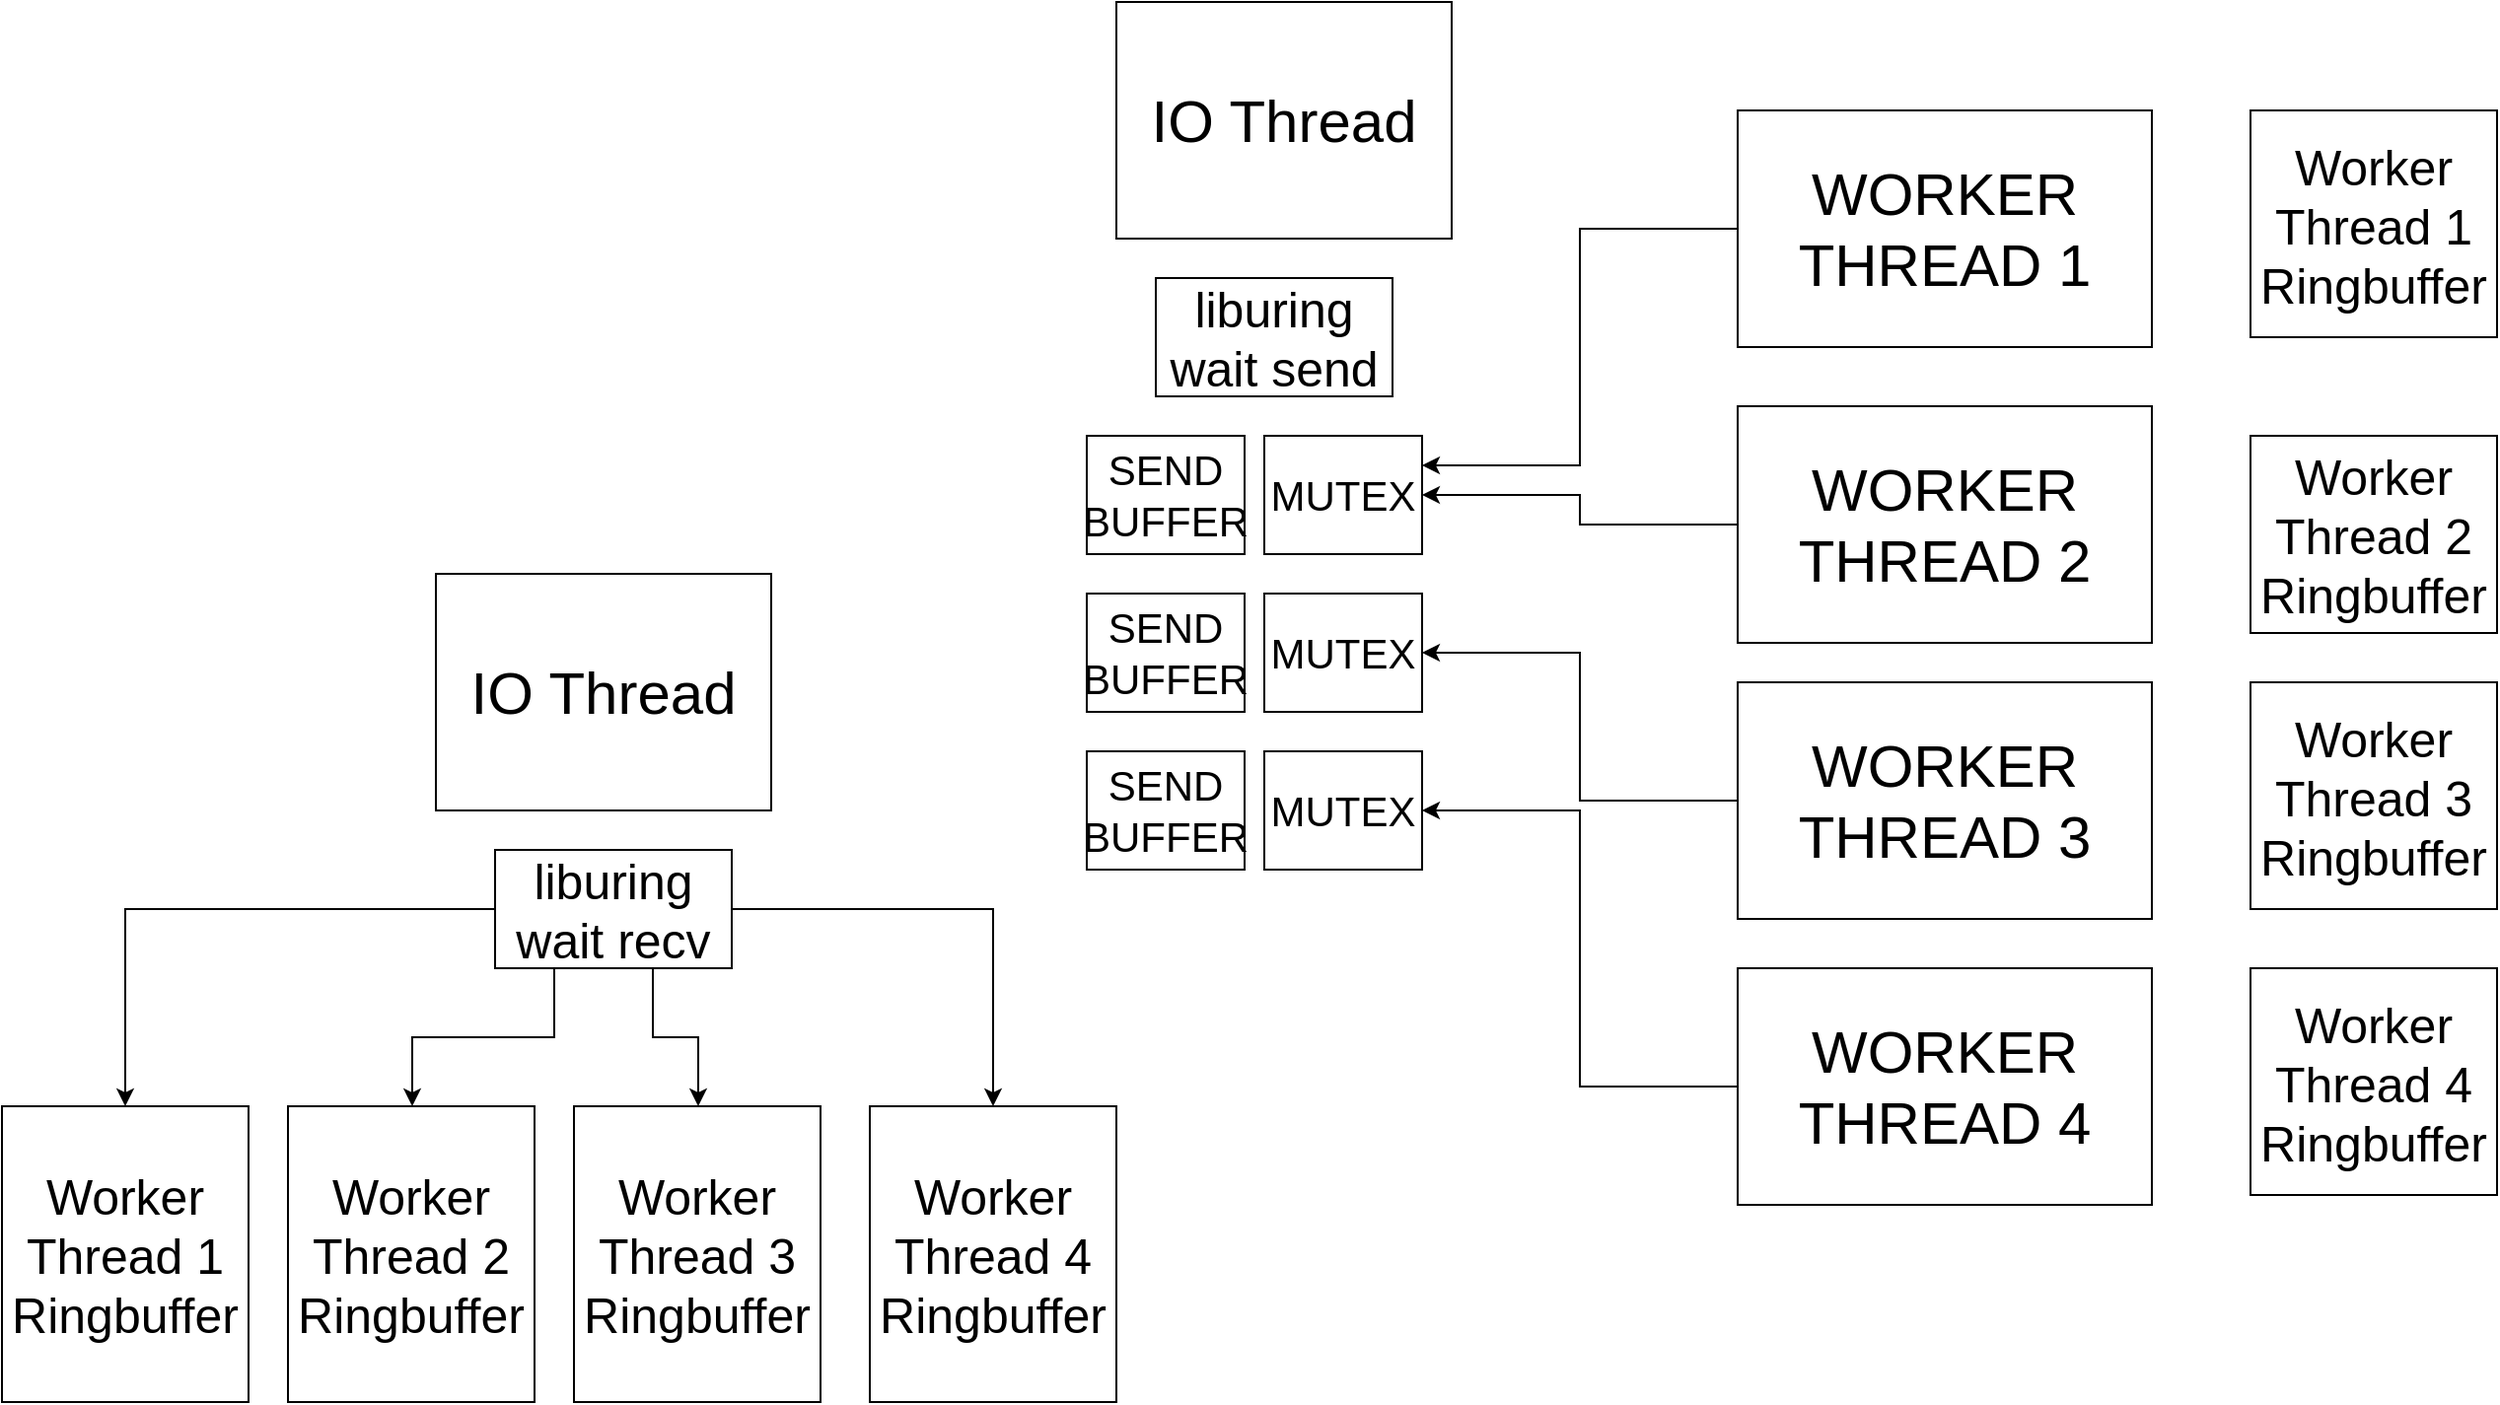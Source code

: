 <mxfile version="21.6.8" type="device">
  <diagram name="Page-1" id="aIvIAXKrWWIR7JvbaUUY">
    <mxGraphModel dx="3098" dy="2818" grid="1" gridSize="10" guides="1" tooltips="1" connect="1" arrows="1" fold="1" page="1" pageScale="1" pageWidth="2000" pageHeight="2000" math="0" shadow="0">
      <root>
        <mxCell id="0" />
        <mxCell id="1" parent="0" />
        <mxCell id="OQC-WP1-0CErDjN2q-YV-1" value="&lt;font style=&quot;font-size: 30px;&quot;&gt;IO Thread&lt;/font&gt;" style="rounded=0;whiteSpace=wrap;html=1;" vertex="1" parent="1">
          <mxGeometry x="485" y="-10" width="170" height="120" as="geometry" />
        </mxCell>
        <mxCell id="OQC-WP1-0CErDjN2q-YV-2" value="&lt;font style=&quot;font-size: 21px;&quot;&gt;SEND BUFFER&lt;/font&gt;" style="rounded=0;whiteSpace=wrap;html=1;" vertex="1" parent="1">
          <mxGeometry x="470" y="210" width="80" height="60" as="geometry" />
        </mxCell>
        <mxCell id="OQC-WP1-0CErDjN2q-YV-14" style="edgeStyle=orthogonalEdgeStyle;rounded=0;orthogonalLoop=1;jettySize=auto;html=1;entryX=1;entryY=0.25;entryDx=0;entryDy=0;" edge="1" parent="1" source="OQC-WP1-0CErDjN2q-YV-4" target="OQC-WP1-0CErDjN2q-YV-10">
          <mxGeometry relative="1" as="geometry" />
        </mxCell>
        <mxCell id="OQC-WP1-0CErDjN2q-YV-4" value="&lt;font style=&quot;font-size: 30px;&quot;&gt;WORKER THREAD 1&lt;/font&gt;" style="rounded=0;whiteSpace=wrap;html=1;" vertex="1" parent="1">
          <mxGeometry x="800" y="45" width="210" height="120" as="geometry" />
        </mxCell>
        <mxCell id="OQC-WP1-0CErDjN2q-YV-15" style="edgeStyle=orthogonalEdgeStyle;rounded=0;orthogonalLoop=1;jettySize=auto;html=1;entryX=1;entryY=0.5;entryDx=0;entryDy=0;" edge="1" parent="1" source="OQC-WP1-0CErDjN2q-YV-5" target="OQC-WP1-0CErDjN2q-YV-10">
          <mxGeometry relative="1" as="geometry" />
        </mxCell>
        <mxCell id="OQC-WP1-0CErDjN2q-YV-5" value="&lt;font style=&quot;font-size: 30px;&quot;&gt;WORKER THREAD 2&lt;/font&gt;" style="rounded=0;whiteSpace=wrap;html=1;" vertex="1" parent="1">
          <mxGeometry x="800" y="195" width="210" height="120" as="geometry" />
        </mxCell>
        <mxCell id="OQC-WP1-0CErDjN2q-YV-16" style="edgeStyle=orthogonalEdgeStyle;rounded=0;orthogonalLoop=1;jettySize=auto;html=1;entryX=1;entryY=0.5;entryDx=0;entryDy=0;" edge="1" parent="1" source="OQC-WP1-0CErDjN2q-YV-6" target="OQC-WP1-0CErDjN2q-YV-11">
          <mxGeometry relative="1" as="geometry" />
        </mxCell>
        <mxCell id="OQC-WP1-0CErDjN2q-YV-6" value="&lt;font style=&quot;font-size: 30px;&quot;&gt;WORKER THREAD 3&lt;/font&gt;" style="rounded=0;whiteSpace=wrap;html=1;" vertex="1" parent="1">
          <mxGeometry x="800" y="335" width="210" height="120" as="geometry" />
        </mxCell>
        <mxCell id="OQC-WP1-0CErDjN2q-YV-7" value="&lt;font style=&quot;font-size: 21px;&quot;&gt;SEND BUFFER&lt;/font&gt;" style="rounded=0;whiteSpace=wrap;html=1;" vertex="1" parent="1">
          <mxGeometry x="470" y="290" width="80" height="60" as="geometry" />
        </mxCell>
        <mxCell id="OQC-WP1-0CErDjN2q-YV-8" value="&lt;font style=&quot;font-size: 21px;&quot;&gt;SEND BUFFER&lt;/font&gt;" style="rounded=0;whiteSpace=wrap;html=1;" vertex="1" parent="1">
          <mxGeometry x="470" y="370" width="80" height="60" as="geometry" />
        </mxCell>
        <mxCell id="OQC-WP1-0CErDjN2q-YV-9" value="&lt;font style=&quot;font-size: 25px;&quot;&gt;liburing wait send&lt;/font&gt;" style="rounded=0;whiteSpace=wrap;html=1;" vertex="1" parent="1">
          <mxGeometry x="505" y="130" width="120" height="60" as="geometry" />
        </mxCell>
        <mxCell id="OQC-WP1-0CErDjN2q-YV-10" value="&lt;font style=&quot;font-size: 21px;&quot;&gt;MUTEX&lt;/font&gt;" style="rounded=0;whiteSpace=wrap;html=1;" vertex="1" parent="1">
          <mxGeometry x="560" y="210" width="80" height="60" as="geometry" />
        </mxCell>
        <mxCell id="OQC-WP1-0CErDjN2q-YV-11" value="&lt;font style=&quot;font-size: 21px;&quot;&gt;MUTEX&lt;/font&gt;" style="rounded=0;whiteSpace=wrap;html=1;" vertex="1" parent="1">
          <mxGeometry x="560" y="290" width="80" height="60" as="geometry" />
        </mxCell>
        <mxCell id="OQC-WP1-0CErDjN2q-YV-12" value="&lt;font style=&quot;font-size: 21px;&quot;&gt;MUTEX&lt;/font&gt;" style="rounded=0;whiteSpace=wrap;html=1;" vertex="1" parent="1">
          <mxGeometry x="560" y="370" width="80" height="60" as="geometry" />
        </mxCell>
        <mxCell id="OQC-WP1-0CErDjN2q-YV-17" style="edgeStyle=orthogonalEdgeStyle;rounded=0;orthogonalLoop=1;jettySize=auto;html=1;entryX=1;entryY=0.5;entryDx=0;entryDy=0;" edge="1" parent="1" source="OQC-WP1-0CErDjN2q-YV-13" target="OQC-WP1-0CErDjN2q-YV-12">
          <mxGeometry relative="1" as="geometry" />
        </mxCell>
        <mxCell id="OQC-WP1-0CErDjN2q-YV-13" value="&lt;font style=&quot;font-size: 30px;&quot;&gt;WORKER THREAD 4&lt;/font&gt;" style="rounded=0;whiteSpace=wrap;html=1;" vertex="1" parent="1">
          <mxGeometry x="800" y="480" width="210" height="120" as="geometry" />
        </mxCell>
        <mxCell id="OQC-WP1-0CErDjN2q-YV-22" style="edgeStyle=orthogonalEdgeStyle;rounded=0;orthogonalLoop=1;jettySize=auto;html=1;entryX=0.5;entryY=0;entryDx=0;entryDy=0;" edge="1" parent="1" source="OQC-WP1-0CErDjN2q-YV-18" target="OQC-WP1-0CErDjN2q-YV-19">
          <mxGeometry relative="1" as="geometry" />
        </mxCell>
        <mxCell id="OQC-WP1-0CErDjN2q-YV-23" style="edgeStyle=orthogonalEdgeStyle;rounded=0;orthogonalLoop=1;jettySize=auto;html=1;" edge="1" parent="1" source="OQC-WP1-0CErDjN2q-YV-18" target="OQC-WP1-0CErDjN2q-YV-20">
          <mxGeometry relative="1" as="geometry">
            <Array as="points">
              <mxPoint x="200" y="515" />
              <mxPoint x="128" y="515" />
            </Array>
          </mxGeometry>
        </mxCell>
        <mxCell id="OQC-WP1-0CErDjN2q-YV-24" style="edgeStyle=orthogonalEdgeStyle;rounded=0;orthogonalLoop=1;jettySize=auto;html=1;" edge="1" parent="1" source="OQC-WP1-0CErDjN2q-YV-18" target="OQC-WP1-0CErDjN2q-YV-21">
          <mxGeometry relative="1" as="geometry">
            <Array as="points">
              <mxPoint x="250" y="515" />
              <mxPoint x="273" y="515" />
            </Array>
          </mxGeometry>
        </mxCell>
        <mxCell id="OQC-WP1-0CErDjN2q-YV-30" style="edgeStyle=orthogonalEdgeStyle;rounded=0;orthogonalLoop=1;jettySize=auto;html=1;" edge="1" parent="1" source="OQC-WP1-0CErDjN2q-YV-18" target="OQC-WP1-0CErDjN2q-YV-29">
          <mxGeometry relative="1" as="geometry" />
        </mxCell>
        <mxCell id="OQC-WP1-0CErDjN2q-YV-18" value="&lt;font style=&quot;font-size: 25px;&quot;&gt;liburing wait recv&lt;/font&gt;" style="rounded=0;whiteSpace=wrap;html=1;" vertex="1" parent="1">
          <mxGeometry x="170" y="420" width="120" height="60" as="geometry" />
        </mxCell>
        <mxCell id="OQC-WP1-0CErDjN2q-YV-19" value="Worker Thread 1 Ringbuffer" style="rounded=0;whiteSpace=wrap;html=1;fontSize=25;" vertex="1" parent="1">
          <mxGeometry x="-80" y="550" width="125" height="150" as="geometry" />
        </mxCell>
        <mxCell id="OQC-WP1-0CErDjN2q-YV-20" value="Worker Thread 2 Ringbuffer" style="rounded=0;whiteSpace=wrap;html=1;fontSize=25;" vertex="1" parent="1">
          <mxGeometry x="65" y="550" width="125" height="150" as="geometry" />
        </mxCell>
        <mxCell id="OQC-WP1-0CErDjN2q-YV-21" value="Worker Thread 3 Ringbuffer" style="rounded=0;whiteSpace=wrap;html=1;fontSize=25;" vertex="1" parent="1">
          <mxGeometry x="210" y="550" width="125" height="150" as="geometry" />
        </mxCell>
        <mxCell id="OQC-WP1-0CErDjN2q-YV-25" value="Worker Thread 1 Ringbuffer" style="rounded=0;whiteSpace=wrap;html=1;fontSize=25;" vertex="1" parent="1">
          <mxGeometry x="1060" y="45" width="125" height="115" as="geometry" />
        </mxCell>
        <mxCell id="OQC-WP1-0CErDjN2q-YV-26" value="Worker Thread 2 Ringbuffer" style="rounded=0;whiteSpace=wrap;html=1;fontSize=25;" vertex="1" parent="1">
          <mxGeometry x="1060" y="210" width="125" height="100" as="geometry" />
        </mxCell>
        <mxCell id="OQC-WP1-0CErDjN2q-YV-27" value="Worker Thread 3 Ringbuffer" style="rounded=0;whiteSpace=wrap;html=1;fontSize=25;" vertex="1" parent="1">
          <mxGeometry x="1060" y="335" width="125" height="115" as="geometry" />
        </mxCell>
        <mxCell id="OQC-WP1-0CErDjN2q-YV-28" value="Worker Thread 4 Ringbuffer" style="rounded=0;whiteSpace=wrap;html=1;fontSize=25;" vertex="1" parent="1">
          <mxGeometry x="1060" y="480" width="125" height="115" as="geometry" />
        </mxCell>
        <mxCell id="OQC-WP1-0CErDjN2q-YV-29" value="Worker Thread 4 Ringbuffer" style="rounded=0;whiteSpace=wrap;html=1;fontSize=25;" vertex="1" parent="1">
          <mxGeometry x="360" y="550" width="125" height="150" as="geometry" />
        </mxCell>
        <mxCell id="OQC-WP1-0CErDjN2q-YV-31" value="&lt;font style=&quot;font-size: 30px;&quot;&gt;IO Thread&lt;/font&gt;" style="rounded=0;whiteSpace=wrap;html=1;" vertex="1" parent="1">
          <mxGeometry x="140" y="280" width="170" height="120" as="geometry" />
        </mxCell>
      </root>
    </mxGraphModel>
  </diagram>
</mxfile>
